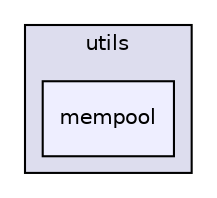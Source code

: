 digraph "/home/nyarosu/repos/hft/src/utils/mempool" {
  compound=true
  node [ fontsize="10", fontname="Helvetica"];
  edge [ labelfontsize="10", labelfontname="Helvetica"];
  subgraph clusterdir_313caf1132e152dd9b58bea13a4052ca {
    graph [ bgcolor="#ddddee", pencolor="black", label="utils" fontname="Helvetica", fontsize="10", URL="dir_313caf1132e152dd9b58bea13a4052ca.html"]
  dir_c00d915fb656a5715c5c3cd63555f2cb [shape=box, label="mempool", style="filled", fillcolor="#eeeeff", pencolor="black", URL="dir_c00d915fb656a5715c5c3cd63555f2cb.html"];
  }
}
